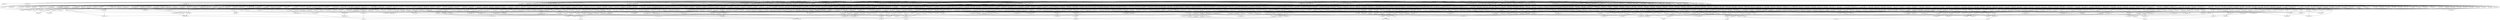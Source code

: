 digraph G {
    "new_n73_" -> "o_1_";
    "new_n103_" -> "o_1_";
    "new_n122_" -> "o_1_";
    "new_n41_" -> "new_n31_";
    "new_n57_" -> "new_n31_";
    "new_n32_" -> "new_n31_";
    "new_n39_" -> "new_n32_";
    "new_n40_" -> "new_n32_";
    "new_n33_" -> "new_n32_";
    "new_n37_" -> "new_n33_";
    "new_n36_" -> "new_n34_";
    "i_4_" -> "new_n35_";
    "i_5_" -> "new_n35_";
    "i_2_" -> "new_n36_";
    "i_0_" -> "new_n36_";
    "i_8_" -> "new_n37_";
    "i_6_" -> "new_n37_";
    "i_6_" -> "new_n38_";
    "i_1_" -> "new_n39_";
    "i_0_" -> "new_n39_";
    "i_3_" -> "new_n40_";
    "i_4_" -> "new_n40_";
    "new_n55_" -> "new_n41_";
    "new_n51_" -> "new_n41_";
    "new_n42_" -> "new_n41_";
    "new_n50_" -> "new_n42_";
    "new_n43_" -> "new_n42_";
    "new_n49_" -> "new_n42_";
    "new_n45_" -> "new_n43_";
    "i_7_" -> "new_n44_";
    "i_4_" -> "new_n45_";
    "i_5_" -> "new_n45_";
    "new_n48_" -> "new_n46_";
    "i_0_" -> "new_n47_";
    "i_1_" -> "new_n47_";
    "i_3_" -> "new_n48_";
    "i_4_" -> "new_n48_";
    "i_2_" -> "new_n49_";
    "i_0_" -> "new_n49_";
    "i_8_" -> "new_n50_";
    "i_7_" -> "new_n50_";
    "new_n53_" -> "new_n51_";
    "new_n54_" -> "new_n51_";
    "i_8_" -> "new_n52_";
    "i_6_" -> "new_n52_";
    "i_2_" -> "new_n53_";
    "i_0_" -> "new_n53_";
    "i_3_" -> "new_n54_";
    "i_5_" -> "new_n54_";
    "new_n53_" -> "new_n55_";
    "i_7_" -> "new_n56_";
    "i_6_" -> "new_n56_";
    "new_n60_" -> "new_n57_";
    "new_n62_" -> "new_n57_";
    "new_n66_" -> "new_n57_";
    "new_n59_" -> "new_n58_";
    "new_n35_" -> "new_n58_";
    "i_2_" -> "new_n59_";
    "i_1_" -> "new_n59_";
    "new_n61_" -> "new_n60_";
    "new_n52_" -> "new_n60_";
    "i_4_" -> "new_n61_";
    "i_3_" -> "new_n61_";
    "new_n64_" -> "new_n62_";
    "new_n65_" -> "new_n62_";
    "i_8_" -> "new_n63_";
    "i_6_" -> "new_n64_";
    "i_4_" -> "new_n64_";
    "i_3_" -> "new_n65_";
    "i_0_" -> "new_n65_";
    "new_n68_" -> "new_n66_";
    "new_n39_" -> "new_n66_";
    "i_6_" -> "new_n67_";
    "i_8_" -> "new_n67_";
    "i_3_" -> "new_n68_";
    "i_4_" -> "new_n68_";
    "new_n40_" -> "new_n69_";
    "new_n71_" -> "new_n69_";
    "new_n72_" -> "new_n69_";
    "new_n67_" -> "new_n70_";
    "i_8_" -> "new_n71_";
    "i_2_" -> "new_n72_";
    "new_n82_" -> "new_n73_";
    "new_n98_" -> "new_n73_";
    "new_n101_" -> "new_n73_";
    "new_n81_" -> "new_n74_";
    "new_n75_" -> "new_n74_";
    "new_n78_" -> "new_n75_";
    "new_n54_" -> "new_n76_";
    "new_n77_" -> "new_n76_";
    "i_8_" -> "new_n77_";
    "i_6_" -> "new_n77_";
    "new_n68_" -> "new_n78_";
    "new_n36_" -> "new_n78_";
    "new_n52_" -> "new_n79_";
    "new_n80_" -> "new_n79_";
    "i_3_" -> "new_n80_";
    "i_4_" -> "new_n80_";
    "new_n47_" -> "new_n81_";
    "new_n77_" -> "new_n81_";
    "new_n86_" -> "new_n82_";
    "new_n90_" -> "new_n82_";
    "new_n95_" -> "new_n82_";
    "new_n85_" -> "new_n83_";
    "new_n50_" -> "new_n84_";
    "new_n54_" -> "new_n84_";
    "new_n48_" -> "new_n85_";
    "new_n53_" -> "new_n85_";
    "new_n89_" -> "new_n86_";
    "new_n39_" -> "new_n87_";
    "new_n44_" -> "new_n87_";
    "new_n88_" -> "new_n87_";
    "i_7_" -> "new_n88_";
    "new_n37_" -> "new_n89_";
    "new_n47_" -> "new_n89_";
    "new_n94_" -> "new_n90_";
    "new_n91_" -> "new_n90_";
    "new_n56_" -> "new_n90_";
    "new_n80_" -> "new_n91_";
    "new_n93_" -> "new_n92_";
    "i_5_" -> "new_n93_";
    "i_4_" -> "new_n93_";
    "i_6_" -> "new_n94_";
    "new_n96_" -> "new_n95_";
    "new_n97_" -> "new_n95_";
    "new_n54_" -> "new_n96_";
    "new_n37_" -> "new_n97_";
    "new_n93_" -> "new_n97_";
    "new_n100_" -> "new_n98_";
    "new_n59_" -> "new_n99_";
    "new_n40_" -> "new_n99_";
    "new_n54_" -> "new_n100_";
    "new_n77_" -> "new_n100_";
    "new_n37_" -> "new_n101_";
    "new_n34_" -> "new_n101_";
    "new_n56_" -> "new_n101_";
    "new_n36_" -> "new_n102_";
    "new_n110_" -> "new_n103_";
    "new_n114_" -> "new_n103_";
    "new_n118_" -> "new_n103_";
    "new_n109_" -> "new_n104_";
    "new_n105_" -> "new_n104_";
    "new_n107_" -> "new_n105_";
    "new_n108_" -> "new_n105_";
    "i_8_" -> "new_n106_";
    "i_3_" -> "new_n107_";
    "i_0_" -> "new_n107_";
    "i_5_" -> "new_n108_";
    "i_4_" -> "new_n108_";
    "new_n80_" -> "new_n109_";
    "new_n112_" -> "new_n110_";
    "new_n113_" -> "new_n110_";
    "new_n111_" -> "new_n110_";
    "new_n68_" -> "new_n111_";
    "new_n37_" -> "new_n111_";
    "i_7_" -> "new_n112_";
    "i_4_" -> "new_n112_";
    "i_3_" -> "new_n113_";
    "new_n115_" -> "new_n114_";
    "new_n34_" -> "new_n114_";
    "new_n77_" -> "new_n114_";
    "new_n116_" -> "new_n115_";
    "i_4_" -> "new_n116_";
    "i_8_" -> "new_n116_";
    "i_5_" -> "new_n116_";
    "i_2_" -> "new_n117_";
    "i_0_" -> "new_n117_";
    "new_n120_" -> "new_n118_";
    "new_n40_" -> "new_n119_";
    "new_n53_" -> "new_n119_";
    "new_n36_" -> "new_n120_";
    "new_n121_" -> "new_n120_";
    "i_8_" -> "new_n121_";
    "i_6_" -> "new_n121_";
    "new_n126_" -> "new_n122_";
    "new_n128_" -> "new_n122_";
    "new_n130_" -> "new_n122_";
    "new_n124_" -> "new_n123_";
    "new_n125_" -> "new_n123_";
    "new_n61_" -> "new_n124_";
    "new_n36_" -> "new_n125_";
    "new_n77_" -> "new_n125_";
    "new_n70_" -> "new_n126_";
    "new_n127_" -> "new_n126_";
    "new_n80_" -> "new_n127_";
    "new_n121_" -> "new_n127_";
    "new_n109_" -> "new_n128_";
    "new_n129_" -> "new_n128_";
    "new_n35_" -> "new_n129_";
    "new_n47_" -> "new_n129_";
    "new_n40_" -> "new_n130_";
    "new_n53_" -> "new_n130_";
    "new_n131_" -> "new_n130_";
    "new_n61_" -> "new_n131_";
    "new_n121_" -> "new_n131_";
    "new_n213_" -> "o_2_";
    "new_n249_" -> "o_2_";
    "new_n295_" -> "o_2_";
    "new_n158_" -> "new_n133_";
    "new_n182_" -> "new_n133_";
    "new_n199_" -> "new_n133_";
    "new_n142_" -> "new_n134_";
    "new_n148_" -> "new_n134_";
    "new_n154_" -> "new_n134_";
    "new_n137_" -> "new_n135_";
    "new_n139_" -> "new_n135_";
    "new_n141_" -> "new_n135_";
    "new_n68_" -> "new_n136_";
    "new_n39_" -> "new_n136_";
    "new_n54_" -> "new_n137_";
    "new_n138_" -> "new_n137_";
    "i_6_" -> "new_n138_";
    "i_7_" -> "new_n138_";
    "new_n77_" -> "new_n139_";
    "new_n140_" -> "new_n139_";
    "i_0_" -> "new_n140_";
    "i_2_" -> "new_n140_";
    "new_n52_" -> "new_n141_";
    "new_n47_" -> "new_n141_";
    "new_n144_" -> "new_n142_";
    "new_n146_" -> "new_n142_";
    "new_n147_" -> "new_n142_";
    "new_n52_" -> "new_n143_";
    "new_n39_" -> "new_n143_";
    "new_n145_" -> "new_n144_";
    "i_2_" -> "new_n144_";
    "i_0_" -> "new_n144_";
    "i_6_" -> "new_n145_";
    "i_4_" -> "new_n145_";
    "new_n63_" -> "new_n146_";
    "new_n94_" -> "new_n146_";
    "i_5_" -> "new_n146_";
    "new_n77_" -> "new_n147_";
    "i_1_" -> "new_n147_";
    "new_n48_" -> "new_n147_";
    "new_n151_" -> "new_n148_";
    "new_n149_" -> "new_n148_";
    "new_n150_" -> "new_n148_";
    "new_n39_" -> "new_n149_";
    "new_n138_" -> "new_n149_";
    "new_n50_" -> "new_n150_";
    "new_n93_" -> "new_n150_";
    "new_n106_" -> "new_n151_";
    "new_n153_" -> "new_n152_";
    "i_0_" -> "new_n153_";
    "new_n156_" -> "new_n154_";
    "new_n157_" -> "new_n154_";
    "new_n53_" -> "new_n155_";
    "new_n54_" -> "new_n155_";
    "new_n48_" -> "new_n156_";
    "new_n138_" -> "new_n156_";
    "new_n61_" -> "new_n157_";
    "new_n138_" -> "new_n157_";
    "new_n165_" -> "new_n158_";
    "new_n171_" -> "new_n158_";
    "new_n176_" -> "new_n158_";
    "new_n161_" -> "new_n159_";
    "new_n162_" -> "new_n159_";
    "new_n163_" -> "new_n159_";
    "new_n113_" -> "new_n160_";
    "new_n138_" -> "new_n160_";
    "new_n47_" -> "new_n160_";
    "new_n47_" -> "new_n161_";
    "new_n54_" -> "new_n161_";
    "new_n67_" -> "new_n162_";
    "new_n48_" -> "new_n162_";
    "new_n106_" -> "new_n163_";
    "new_n164_" -> "new_n163_";
    "i_6_" -> "new_n163_";
    "i_5_" -> "new_n164_";
    "new_n167_" -> "new_n165_";
    "new_n169_" -> "new_n165_";
    "new_n170_" -> "new_n165_";
    "new_n47_" -> "new_n166_";
    "new_n80_" -> "new_n166_";
    "new_n63_" -> "new_n167_";
    "new_n117_" -> "new_n167_";
    "i_5_" -> "new_n168_";
    "new_n53_" -> "new_n169_";
    "new_n77_" -> "new_n169_";
    "new_n121_" -> "new_n170_";
    "new_n140_" -> "new_n170_";
    "new_n173_" -> "new_n171_";
    "new_n174_" -> "new_n171_";
    "new_n175_" -> "new_n171_";
    "new_n54_" -> "new_n172_";
    "new_n140_" -> "new_n172_";
    "new_n36_" -> "new_n173_";
    "new_n121_" -> "new_n173_";
    "new_n47_" -> "new_n174_";
    "new_n80_" -> "new_n174_";
    "new_n54_" -> "new_n175_";
    "new_n77_" -> "new_n175_";
    "new_n178_" -> "new_n176_";
    "new_n179_" -> "new_n176_";
    "new_n180_" -> "new_n176_";
    "new_n93_" -> "new_n177_";
    "new_n138_" -> "new_n177_";
    "new_n48_" -> "new_n178_";
    "new_n140_" -> "new_n178_";
    "new_n50_" -> "new_n179_";
    "new_n48_" -> "new_n179_";
    "new_n181_" -> "new_n180_";
    "new_n48_" -> "new_n180_";
    "i_8_" -> "new_n181_";
    "new_n186_" -> "new_n182_";
    "new_n191_" -> "new_n182_";
    "new_n195_" -> "new_n182_";
    "new_n185_" -> "new_n183_";
    "new_n37_" -> "new_n184_";
    "new_n80_" -> "new_n184_";
    "new_n39_" -> "new_n185_";
    "new_n80_" -> "new_n185_";
    "new_n189_" -> "new_n186_";
    "new_n190_" -> "new_n186_";
    "new_n187_" -> "new_n186_";
    "i_4_" -> "new_n187_";
    "new_n188_" -> "new_n187_";
    "new_n77_" -> "new_n187_";
    "i_0_" -> "new_n188_";
    "new_n53_" -> "new_n189_";
    "new_n68_" -> "new_n190_";
    "new_n53_" -> "new_n190_";
    "new_n192_" -> "new_n191_";
    "new_n53_" -> "new_n191_";
    "new_n193_" -> "new_n191_";
    "new_n88_" -> "new_n192_";
    "new_n88_" -> "new_n193_";
    "new_n48_" -> "new_n193_";
    "new_n71_" -> "new_n194_";
    "new_n96_" -> "new_n195_";
    "new_n37_" -> "new_n195_";
    "new_n196_" -> "new_n195_";
    "new_n71_" -> "new_n196_";
    "new_n197_" -> "new_n196_";
    "i_5_" -> "new_n197_";
    "i_3_" -> "new_n197_";
    "new_n36_" -> "new_n198_";
    "new_n205_" -> "new_n199_";
    "new_n209_" -> "new_n199_";
    "new_n202_" -> "new_n200_";
    "new_n203_" -> "new_n200_";
    "new_n204_" -> "new_n200_";
    "new_n52_" -> "new_n201_";
    "new_n48_" -> "new_n201_";
    "new_n54_" -> "new_n202_";
    "new_n138_" -> "new_n202_";
    "new_n68_" -> "new_n203_";
    "new_n77_" -> "new_n203_";
    "new_n80_" -> "new_n204_";
    "new_n138_" -> "new_n204_";
    "new_n207_" -> "new_n205_";
    "new_n208_" -> "new_n205_";
    "new_n68_" -> "new_n206_";
    "new_n36_" -> "new_n206_";
    "new_n40_" -> "new_n207_";
    "new_n50_" -> "new_n207_";
    "new_n49_" -> "new_n208_";
    "new_n93_" -> "new_n208_";
    "new_n210_" -> "new_n209_";
    "new_n212_" -> "new_n209_";
    "new_n211_" -> "new_n209_";
    "new_n47_" -> "new_n210_";
    "new_n49_" -> "new_n211_";
    "new_n52_" -> "new_n211_";
    "new_n47_" -> "new_n212_";
    "new_n48_" -> "new_n212_";
    "new_n224_" -> "new_n213_";
    "new_n218_" -> "new_n214_";
    "new_n215_" -> "new_n214_";
    "new_n216_" -> "new_n215_";
    "new_n217_" -> "new_n215_";
    "new_n140_" -> "new_n216_";
    "new_n48_" -> "new_n217_";
    "new_n121_" -> "new_n217_";
    "new_n221_" -> "new_n218_";
    "new_n222_" -> "new_n218_";
    "new_n117_" -> "new_n219_";
    "new_n220_" -> "new_n219_";
    "i_4_" -> "new_n220_";
    "i_6_" -> "new_n220_";
    "new_n80_" -> "new_n221_";
    "new_n138_" -> "new_n221_";
    "new_n61_" -> "new_n222_";
    "new_n53_" -> "new_n222_";
    "new_n52_" -> "new_n223_";
    "new_n80_" -> "new_n223_";
    "new_n229_" -> "new_n224_";
    "new_n234_" -> "new_n224_";
    "new_n241_" -> "new_n224_";
    "new_n228_" -> "new_n225_";
    "new_n226_" -> "new_n225_";
    "new_n227_" -> "new_n225_";
    "new_n88_" -> "new_n226_";
    "new_n140_" -> "new_n226_";
    "new_n71_" -> "new_n227_";
    "new_n108_" -> "new_n227_";
    "new_n39_" -> "new_n228_";
    "new_n231_" -> "new_n229_";
    "new_n232_" -> "new_n229_";
    "new_n233_" -> "new_n229_";
    "new_n36_" -> "new_n230_";
    "new_n80_" -> "new_n230_";
    "new_n68_" -> "new_n231_";
    "new_n53_" -> "new_n231_";
    "new_n71_" -> "new_n232_";
    "new_n47_" -> "new_n232_";
    "new_n44_" -> "new_n233_";
    "new_n54_" -> "new_n233_";
    "new_n237_" -> "new_n234_";
    "new_n238_" -> "new_n234_";
    "new_n239_" -> "new_n234_";
    "new_n220_" -> "new_n235_";
    "new_n236_" -> "new_n235_";
    "i_1_" -> "new_n235_";
    "i_0_" -> "new_n236_";
    "new_n48_" -> "new_n237_";
    "new_n121_" -> "new_n237_";
    "new_n36_" -> "new_n238_";
    "new_n80_" -> "new_n238_";
    "new_n145_" -> "new_n239_";
    "new_n240_" -> "new_n239_";
    "i_1_" -> "new_n239_";
    "i_2_" -> "new_n240_";
    "new_n243_" -> "new_n241_";
    "new_n244_" -> "new_n241_";
    "new_n245_" -> "new_n241_";
    "new_n36_" -> "new_n242_";
    "new_n48_" -> "new_n242_";
    "new_n37_" -> "new_n243_";
    "new_n36_" -> "new_n243_";
    "new_n153_" -> "new_n244_";
    "new_n240_" -> "new_n244_";
    "i_5_" -> "new_n244_";
    "new_n248_" -> "new_n245_";
    "new_n39_" -> "new_n245_";
    "new_n246_" -> "new_n245_";
    "i_3_" -> "new_n246_";
    "i_7_" -> "new_n246_";
    "i_4_" -> "new_n246_";
    "i_1_" -> "new_n247_";
    "i_0_" -> "new_n247_";
    "i_6_" -> "new_n248_";
    "i_4_" -> "new_n248_";
    "i_7_" -> "new_n248_";
    "new_n261_" -> "new_n249_";
    "new_n274_" -> "new_n249_";
    "new_n282_" -> "new_n249_";
    "new_n254_" -> "new_n250_";
    "new_n256_" -> "new_n250_";
    "new_n258_" -> "new_n250_";
    "new_n252_" -> "new_n251_";
    "new_n253_" -> "new_n251_";
    "new_n140_" -> "new_n252_";
    "new_n54_" -> "new_n253_";
    "new_n138_" -> "new_n253_";
    "new_n40_" -> "new_n254_";
    "new_n71_" -> "new_n254_";
    "new_n255_" -> "new_n254_";
    "new_n61_" -> "new_n255_";
    "new_n121_" -> "new_n255_";
    "new_n252_" -> "new_n256_";
    "new_n257_" -> "new_n256_";
    "new_n61_" -> "new_n257_";
    "new_n37_" -> "new_n257_";
    "new_n106_" -> "new_n258_";
    "new_n260_" -> "new_n258_";
    "new_n259_" -> "new_n258_";
    "new_n93_" -> "new_n259_";
    "new_n140_" -> "new_n259_";
    "i_6_" -> "new_n260_";
    "i_4_" -> "new_n260_";
    "new_n266_" -> "new_n261_";
    "new_n268_" -> "new_n261_";
    "new_n271_" -> "new_n261_";
    "new_n264_" -> "new_n262_";
    "new_n37_" -> "new_n263_";
    "new_n80_" -> "new_n263_";
    "new_n106_" -> "new_n264_";
    "new_n265_" -> "new_n264_";
    "i_2_" -> "new_n265_";
    "i_0_" -> "new_n265_";
    "new_n106_" -> "new_n266_";
    "new_n53_" -> "new_n266_";
    "new_n267_" -> "new_n266_";
    "new_n93_" -> "new_n267_";
    "new_n138_" -> "new_n267_";
    "new_n270_" -> "new_n268_";
    "new_n37_" -> "new_n269_";
    "new_n47_" -> "new_n269_";
    "new_n40_" -> "new_n270_";
    "new_n138_" -> "new_n270_";
    "new_n273_" -> "new_n271_";
    "new_n35_" -> "new_n272_";
    "new_n71_" -> "new_n272_";
    "new_n44_" -> "new_n273_";
    "new_n48_" -> "new_n273_";
    "new_n281_" -> "new_n274_";
    "new_n275_" -> "new_n274_";
    "new_n278_" -> "new_n274_";
    "new_n164_" -> "new_n275_";
    "new_n276_" -> "new_n275_";
    "new_n168_" -> "new_n275_";
    "new_n53_" -> "new_n276_";
    "new_n77_" -> "new_n277_";
    "new_n77_" -> "new_n278_";
    "new_n53_" -> "new_n278_";
    "new_n279_" -> "new_n278_";
    "new_n48_" -> "new_n279_";
    "new_n140_" -> "new_n279_";
    "new_n37_" -> "new_n280_";
    "new_n48_" -> "new_n280_";
    "i_4_" -> "new_n281_";
    "new_n77_" -> "new_n281_";
    "new_n265_" -> "new_n281_";
    "new_n285_" -> "new_n282_";
    "new_n288_" -> "new_n282_";
    "new_n283_" -> "new_n282_";
    "new_n228_" -> "new_n283_";
    "new_n284_" -> "new_n283_";
    "new_n77_" -> "new_n284_";
    "new_n93_" -> "new_n284_";
    "new_n287_" -> "new_n285_";
    "new_n50_" -> "new_n286_";
    "new_n47_" -> "new_n286_";
    "new_n77_" -> "new_n287_";
    "new_n140_" -> "new_n287_";
    "new_n289_" -> "new_n288_";
    "new_n77_" -> "new_n288_";
    "new_n47_" -> "new_n289_";
    "new_n40_" -> "new_n290_";
    "new_n117_" -> "new_n291_";
    "new_n292_" -> "new_n291_";
    "i_8_" -> "new_n291_";
    "new_n294_" -> "new_n292_";
    "new_n293_" -> "new_n292_";
    "i_6_" -> "new_n293_";
    "i_3_" -> "new_n293_";
    "i_1_" -> "new_n294_";
    "new_n306_" -> "new_n295_";
    "new_n317_" -> "new_n295_";
    "new_n327_" -> "new_n295_";
    "new_n300_" -> "new_n296_";
    "new_n301_" -> "new_n296_";
    "new_n298_" -> "new_n297_";
    "new_n299_" -> "new_n297_";
    "new_n93_" -> "new_n298_";
    "new_n48_" -> "new_n299_";
    "new_n53_" -> "new_n299_";
    "new_n67_" -> "new_n300_";
    "new_n216_" -> "new_n300_";
    "new_n52_" -> "new_n300_";
    "new_n303_" -> "new_n301_";
    "new_n304_" -> "new_n301_";
    "new_n305_" -> "new_n301_";
    "new_n61_" -> "new_n302_";
    "new_n88_" -> "new_n302_";
    "new_n53_" -> "new_n303_";
    "new_n113_" -> "new_n303_";
    "new_n63_" -> "new_n303_";
    "new_n94_" -> "new_n304_";
    "new_n54_" -> "new_n304_";
    "new_n52_" -> "new_n305_";
    "new_n48_" -> "new_n305_";
    "new_n316_" -> "new_n306_";
    "new_n307_" -> "new_n306_";
    "new_n309_" -> "new_n306_";
    "new_n124_" -> "new_n307_";
    "new_n308_" -> "new_n307_";
    "new_n40_" -> "new_n308_";
    "new_n138_" -> "new_n308_";
    "new_n311_" -> "new_n309_";
    "new_n313_" -> "new_n309_";
    "new_n314_" -> "new_n309_";
    "new_n49_" -> "new_n310_";
    "new_n106_" -> "new_n310_";
    "new_n88_" -> "new_n310_";
    "new_n312_" -> "new_n311_";
    "new_n80_" -> "new_n311_";
    "i_6_" -> "new_n312_";
    "new_n71_" -> "new_n313_";
    "new_n113_" -> "new_n313_";
    "i_4_" -> "new_n313_";
    "new_n52_" -> "new_n314_";
    "new_n36_" -> "new_n314_";
    "new_n47_" -> "new_n315_";
    "new_n121_" -> "new_n315_";
    "new_n40_" -> "new_n316_";
    "new_n36_" -> "new_n316_";
    "new_n321_" -> "new_n317_";
    "new_n324_" -> "new_n317_";
    "new_n320_" -> "new_n318_";
    "new_n319_" -> "new_n318_";
    "i_7_" -> "new_n318_";
    "new_n140_" -> "new_n319_";
    "i_8_" -> "new_n319_";
    "i_6_" -> "new_n319_";
    "new_n63_" -> "new_n320_";
    "new_n40_" -> "new_n320_";
    "new_n322_" -> "new_n321_";
    "new_n323_" -> "new_n321_";
    "new_n80_" -> "new_n322_";
    "new_n67_" -> "new_n323_";
    "new_n93_" -> "new_n323_";
    "new_n326_" -> "new_n324_";
    "new_n40_" -> "new_n325_";
    "new_n37_" -> "new_n325_";
    "new_n53_" -> "new_n326_";
    "new_n80_" -> "new_n326_";
    "new_n340_" -> "new_n327_";
    "new_n328_" -> "new_n327_";
    "new_n334_" -> "new_n327_";
    "new_n330_" -> "new_n328_";
    "new_n331_" -> "new_n328_";
    "new_n332_" -> "new_n328_";
    "new_n52_" -> "new_n329_";
    "new_n40_" -> "new_n329_";
    "new_n68_" -> "new_n330_";
    "new_n53_" -> "new_n330_";
    "new_n37_" -> "new_n331_";
    "new_n54_" -> "new_n331_";
    "new_n220_" -> "new_n332_";
    "new_n333_" -> "new_n332_";
    "i_1_" -> "new_n333_";
    "i_0_" -> "new_n333_";
    "new_n93_" -> "new_n334_";
    "new_n335_" -> "new_n334_";
    "new_n336_" -> "new_n334_";
    "new_n153_" -> "new_n335_";
    "new_n40_" -> "new_n335_";
    "new_n247_" -> "new_n336_";
    "i_8_" -> "new_n336_";
    "i_5_" -> "new_n336_";
    "i_3_" -> "new_n337_";
    "i_7_" -> "new_n337_";
    "i_0_" -> "new_n337_";
    "new_n80_" -> "new_n338_";
    "new_n138_" -> "new_n339_";
    "new_n106_" -> "new_n340_";
    "new_n240_" -> "new_n340_";
    "i_1_" -> "new_n340_";
    "new_n368_" -> "o_12_";
    "new_n397_" -> "o_12_";
    "new_n353_" -> "new_n342_";
    "new_n363_" -> "new_n342_";
    "new_n365_" -> "new_n342_";
    "new_n347_" -> "new_n343_";
    "new_n350_" -> "new_n343_";
    "new_n175_" -> "new_n344_";
    "new_n345_" -> "new_n344_";
    "new_n346_" -> "new_n344_";
    "new_n77_" -> "new_n345_";
    "new_n140_" -> "new_n345_";
    "new_n48_" -> "new_n346_";
    "new_n121_" -> "new_n346_";
    "new_n348_" -> "new_n347_";
    "new_n349_" -> "new_n347_";
    "new_n39_" -> "new_n348_";
    "new_n35_" -> "new_n349_";
    "new_n121_" -> "new_n349_";
    "new_n352_" -> "new_n350_";
    "new_n40_" -> "new_n351_";
    "new_n53_" -> "new_n351_";
    "new_n37_" -> "new_n352_";
    "new_n53_" -> "new_n352_";
    "new_n357_" -> "new_n353_";
    "new_n359_" -> "new_n353_";
    "new_n362_" -> "new_n353_";
    "new_n109_" -> "new_n354_";
    "new_n355_" -> "new_n354_";
    "new_n140_" -> "new_n355_";
    "new_n356_" -> "new_n355_";
    "new_n63_" -> "new_n355_";
    "i_6_" -> "new_n356_";
    "i_5_" -> "new_n356_";
    "new_n276_" -> "new_n357_";
    "new_n358_" -> "new_n357_";
    "new_n80_" -> "new_n358_";
    "new_n138_" -> "new_n358_";
    "new_n361_" -> "new_n359_";
    "new_n47_" -> "new_n360_";
    "new_n54_" -> "new_n360_";
    "new_n59_" -> "new_n361_";
    "new_n48_" -> "new_n361_";
    "new_n40_" -> "new_n362_";
    "new_n36_" -> "new_n362_";
    "new_n137_" -> "new_n362_";
    "new_n289_" -> "new_n363_";
    "new_n364_" -> "new_n363_";
    "new_n47_" -> "new_n364_";
    "new_n121_" -> "new_n364_";
    "new_n315_" -> "new_n365_";
    "new_n366_" -> "new_n365_";
    "new_n367_" -> "new_n365_";
    "new_n36_" -> "new_n366_";
    "new_n138_" -> "new_n366_";
    "new_n47_" -> "new_n367_";
    "new_n77_" -> "new_n367_";
    "new_n372_" -> "new_n368_";
    "new_n383_" -> "new_n368_";
    "new_n392_" -> "new_n368_";
    "new_n270_" -> "new_n369_";
    "new_n370_" -> "new_n369_";
    "new_n371_" -> "new_n369_";
    "new_n231_" -> "new_n370_";
    "new_n87_" -> "new_n371_";
    "new_n305_" -> "new_n371_";
    "new_n316_" -> "new_n371_";
    "new_n382_" -> "new_n372_";
    "new_n373_" -> "new_n372_";
    "new_n380_" -> "new_n372_";
    "new_n376_" -> "new_n373_";
    "new_n378_" -> "new_n373_";
    "new_n379_" -> "new_n373_";
    "new_n375_" -> "new_n374_";
    "i_1_" -> "new_n374_";
    "i_0_" -> "new_n374_";
    "i_3_" -> "new_n375_";
    "i_4_" -> "new_n375_";
    "new_n377_" -> "new_n376_";
    "new_n116_" -> "new_n376_";
    "i_0_" -> "new_n377_";
    "i_2_" -> "new_n377_";
    "new_n121_" -> "new_n378_";
    "new_n140_" -> "new_n378_";
    "new_n52_" -> "new_n379_";
    "new_n39_" -> "new_n379_";
    "new_n77_" -> "new_n380_";
    "new_n39_" -> "new_n380_";
    "new_n48_" -> "new_n380_";
    "new_n37_" -> "new_n381_";
    "new_n54_" -> "new_n381_";
    "new_n68_" -> "new_n382_";
    "new_n53_" -> "new_n382_";
    "new_n385_" -> "new_n383_";
    "new_n388_" -> "new_n383_";
    "new_n389_" -> "new_n383_";
    "new_n222_" -> "new_n384_";
    "new_n387_" -> "new_n385_";
    "new_n77_" -> "new_n386_";
    "new_n93_" -> "new_n386_";
    "new_n54_" -> "new_n387_";
    "new_n140_" -> "new_n387_";
    "new_n179_" -> "new_n388_";
    "new_n93_" -> "new_n389_";
    "new_n390_" -> "new_n389_";
    "new_n56_" -> "new_n389_";
    "new_n54_" -> "new_n390_";
    "new_n53_" -> "new_n391_";
    "new_n215_" -> "new_n392_";
    "new_n283_" -> "new_n392_";
    "new_n394_" -> "new_n392_";
    "new_n202_" -> "new_n393_";
    "new_n34_" -> "new_n394_";
    "new_n395_" -> "new_n394_";
    "new_n396_" -> "new_n395_";
    "new_n94_" -> "new_n395_";
    "i_3_" -> "new_n396_";
    "i_0_" -> "new_n396_";
    "i_8_" -> "new_n396_";
    "new_n414_" -> "new_n397_";
    "new_n418_" -> "new_n397_";
    "new_n148_" -> "new_n397_";
    "new_n403_" -> "new_n398_";
    "new_n407_" -> "new_n398_";
    "new_n409_" -> "new_n398_";
    "new_n400_" -> "new_n399_";
    "new_n402_" -> "new_n399_";
    "new_n401_" -> "new_n399_";
    "new_n48_" -> "new_n400_";
    "new_n37_" -> "new_n401_";
    "new_n53_" -> "new_n401_";
    "new_n39_" -> "new_n402_";
    "new_n54_" -> "new_n402_";
    "new_n404_" -> "new_n403_";
    "new_n405_" -> "new_n403_";
    "new_n406_" -> "new_n403_";
    "new_n47_" -> "new_n404_";
    "new_n48_" -> "new_n404_";
    "new_n106_" -> "new_n405_";
    "new_n88_" -> "new_n405_";
    "new_n47_" -> "new_n405_";
    "new_n50_" -> "new_n406_";
    "new_n47_" -> "new_n406_";
    "new_n120_" -> "new_n407_";
    "new_n170_" -> "new_n407_";
    "new_n408_" -> "new_n407_";
    "new_n220_" -> "new_n408_";
    "new_n140_" -> "new_n408_";
    "new_n411_" -> "new_n409_";
    "new_n412_" -> "new_n409_";
    "new_n413_" -> "new_n409_";
    "new_n50_" -> "new_n410_";
    "new_n140_" -> "new_n410_";
    "new_n80_" -> "new_n411_";
    "new_n77_" -> "new_n411_";
    "new_n36_" -> "new_n412_";
    "new_n54_" -> "new_n412_";
    "new_n67_" -> "new_n413_";
    "new_n80_" -> "new_n413_";
    "new_n216_" -> "new_n414_";
    "new_n207_" -> "new_n414_";
    "new_n415_" -> "new_n414_";
    "new_n417_" -> "new_n415_";
    "new_n40_" -> "new_n416_";
    "new_n121_" -> "new_n416_";
    "new_n52_" -> "new_n417_";
    "new_n93_" -> "new_n417_";
    "new_n419_" -> "new_n418_";
    "new_n420_" -> "new_n418_";
    "new_n243_" -> "new_n419_";
    "new_n421_" -> "new_n420_";
    "new_n422_" -> "new_n420_";
    "new_n47_" -> "new_n421_";
    "new_n77_" -> "new_n421_";
    "new_n61_" -> "new_n422_";
    "new_n39_" -> "new_n422_";
    "new_n458_" -> "o_11_";
    "new_n475_" -> "o_11_";
    "new_n486_" -> "o_11_";
    "new_n435_" -> "new_n424_";
    "new_n444_" -> "new_n424_";
    "new_n449_" -> "new_n424_";
    "new_n428_" -> "new_n425_";
    "new_n430_" -> "new_n425_";
    "new_n432_" -> "new_n425_";
    "new_n427_" -> "new_n426_";
    "new_n47_" -> "new_n427_";
    "new_n138_" -> "new_n427_";
    "new_n429_" -> "new_n428_";
    "new_n47_" -> "new_n429_";
    "new_n80_" -> "new_n429_";
    "new_n276_" -> "new_n430_";
    "new_n431_" -> "new_n430_";
    "new_n39_" -> "new_n431_";
    "new_n37_" -> "new_n431_";
    "new_n434_" -> "new_n432_";
    "new_n68_" -> "new_n433_";
    "new_n36_" -> "new_n433_";
    "new_n36_" -> "new_n434_";
    "new_n121_" -> "new_n434_";
    "new_n437_" -> "new_n435_";
    "new_n439_" -> "new_n435_";
    "new_n441_" -> "new_n435_";
    "new_n390_" -> "new_n436_";
    "new_n379_" -> "new_n436_";
    "new_n109_" -> "new_n437_";
    "new_n438_" -> "new_n437_";
    "new_n52_" -> "new_n438_";
    "new_n47_" -> "new_n438_";
    "new_n440_" -> "new_n439_";
    "new_n63_" -> "new_n440_";
    "new_n375_" -> "new_n440_";
    "new_n443_" -> "new_n441_";
    "new_n442_" -> "new_n441_";
    "new_n37_" -> "new_n441_";
    "new_n140_" -> "new_n442_";
    "new_n68_" -> "new_n443_";
    "new_n445_" -> "new_n444_";
    "new_n446_" -> "new_n444_";
    "new_n183_" -> "new_n444_";
    "new_n96_" -> "new_n445_";
    "new_n37_" -> "new_n445_";
    "new_n447_" -> "new_n446_";
    "new_n48_" -> "new_n447_";
    "new_n77_" -> "new_n447_";
    "new_n39_" -> "new_n448_";
    "new_n40_" -> "new_n448_";
    "new_n454_" -> "new_n449_";
    "new_n456_" -> "new_n449_";
    "new_n451_" -> "new_n450_";
    "new_n452_" -> "new_n450_";
    "new_n453_" -> "new_n450_";
    "new_n80_" -> "new_n451_";
    "new_n140_" -> "new_n451_";
    "new_n94_" -> "new_n452_";
    "new_n68_" -> "new_n452_";
    "new_n36_" -> "new_n453_";
    "new_n93_" -> "new_n453_";
    "new_n455_" -> "new_n454_";
    "new_n112_" -> "new_n455_";
    "i_6_" -> "new_n455_";
    "i_3_" -> "new_n455_";
    "new_n198_" -> "new_n456_";
    "new_n457_" -> "new_n456_";
    "new_n39_" -> "new_n456_";
    "new_n108_" -> "new_n457_";
    "new_n462_" -> "new_n458_";
    "new_n465_" -> "new_n458_";
    "new_n471_" -> "new_n458_";
    "new_n104_" -> "new_n459_";
    "new_n256_" -> "new_n459_";
    "new_n461_" -> "new_n459_";
    "new_n192_" -> "new_n460_";
    "new_n53_" -> "new_n460_";
    "new_n34_" -> "new_n461_";
    "new_n131_" -> "new_n461_";
    "new_n376_" -> "new_n462_";
    "new_n463_" -> "new_n462_";
    "new_n464_" -> "new_n462_";
    "new_n178_" -> "new_n463_";
    "new_n303_" -> "new_n464_";
    "new_n316_" -> "new_n464_";
    "new_n314_" -> "new_n464_";
    "new_n470_" -> "new_n465_";
    "new_n466_" -> "new_n465_";
    "new_n469_" -> "new_n465_";
    "new_n174_" -> "new_n466_";
    "new_n467_" -> "new_n466_";
    "new_n468_" -> "new_n466_";
    "new_n47_" -> "new_n467_";
    "new_n93_" -> "new_n467_";
    "new_n49_" -> "new_n468_";
    "new_n61_" -> "new_n468_";
    "new_n408_" -> "new_n469_";
    "new_n140_" -> "new_n470_";
    "new_n93_" -> "new_n470_";
    "new_n388_" -> "new_n471_";
    "new_n473_" -> "new_n471_";
    "new_n474_" -> "new_n471_";
    "new_n345_" -> "new_n472_";
    "new_n405_" -> "new_n473_";
    "new_n421_" -> "new_n474_";
    "new_n480_" -> "new_n475_";
    "new_n482_" -> "new_n475_";
    "new_n484_" -> "new_n475_";
    "new_n479_" -> "new_n476_";
    "new_n477_" -> "new_n476_";
    "new_n80_" -> "new_n477_";
    "new_n55_" -> "new_n477_";
    "new_n56_" -> "new_n477_";
    "new_n77_" -> "new_n478_";
    "new_n93_" -> "new_n478_";
    "new_n72_" -> "new_n479_";
    "new_n356_" -> "new_n479_";
    "new_n63_" -> "new_n479_";
    "new_n308_" -> "new_n480_";
    "new_n481_" -> "new_n480_";
    "new_n47_" -> "new_n481_";
    "new_n121_" -> "new_n481_";
    "new_n269_" -> "new_n482_";
    "new_n270_" -> "new_n482_";
    "new_n483_" -> "new_n482_";
    "new_n48_" -> "new_n483_";
    "new_n77_" -> "new_n483_";
    "new_n485_" -> "new_n484_";
    "new_n470_" -> "new_n484_";
    "new_n50_" -> "new_n484_";
    "new_n93_" -> "new_n485_";
    "i_8_" -> "new_n485_";
    "i_6_" -> "new_n485_";
    "new_n487_" -> "new_n486_";
    "new_n488_" -> "new_n486_";
    "new_n493_" -> "new_n486_";
    "new_n419_" -> "new_n487_";
    "new_n46_" -> "new_n488_";
    "new_n492_" -> "new_n488_";
    "new_n489_" -> "new_n488_";
    "new_n37_" -> "new_n489_";
    "new_n490_" -> "new_n489_";
    "new_n491_" -> "new_n489_";
    "new_n140_" -> "new_n490_";
    "new_n312_" -> "new_n491_";
    "new_n53_" -> "new_n491_";
    "new_n54_" -> "new_n492_";
    "new_n138_" -> "new_n492_";
    "new_n497_" -> "new_n493_";
    "new_n494_" -> "new_n493_";
    "new_n348_" -> "new_n494_";
    "new_n495_" -> "new_n494_";
    "i_6_" -> "new_n495_";
    "new_n49_" -> "new_n495_";
    "new_n68_" -> "new_n495_";
    "new_n35_" -> "new_n496_";
    "new_n77_" -> "new_n496_";
    "new_n54_" -> "new_n497_";
    "new_n77_" -> "new_n497_";
    "new_n511_" -> "o_14_";
    "new_n524_" -> "o_14_";
    "new_n540_" -> "o_14_";
    "new_n500_" -> "new_n499_";
    "new_n484_" -> "new_n499_";
    "new_n510_" -> "new_n499_";
    "new_n191_" -> "new_n500_";
    "new_n501_" -> "new_n500_";
    "new_n506_" -> "new_n500_";
    "new_n502_" -> "new_n501_";
    "new_n504_" -> "new_n501_";
    "new_n503_" -> "new_n501_";
    "new_n140_" -> "new_n502_";
    "new_n93_" -> "new_n503_";
    "new_n140_" -> "new_n503_";
    "i_1_" -> "new_n504_";
    "new_n63_" -> "new_n504_";
    "new_n236_" -> "new_n504_";
    "i_5_" -> "new_n505_";
    "i_4_" -> "new_n505_";
    "new_n507_" -> "new_n506_";
    "new_n508_" -> "new_n506_";
    "new_n509_" -> "new_n506_";
    "new_n53_" -> "new_n507_";
    "new_n138_" -> "new_n507_";
    "new_n36_" -> "new_n508_";
    "new_n48_" -> "new_n508_";
    "new_n197_" -> "new_n509_";
    "i_7_" -> "new_n509_";
    "i_8_" -> "new_n509_";
    "new_n311_" -> "new_n510_";
    "new_n440_" -> "new_n510_";
    "new_n481_" -> "new_n510_";
    "new_n512_" -> "new_n511_";
    "new_n521_" -> "new_n511_";
    "new_n517_" -> "new_n512_";
    "new_n518_" -> "new_n512_";
    "new_n520_" -> "new_n512_";
    "new_n298_" -> "new_n513_";
    "new_n514_" -> "new_n513_";
    "new_n516_" -> "new_n514_";
    "i_2_" -> "new_n514_";
    "i_0_" -> "new_n514_";
    "i_3_" -> "new_n515_";
    "i_8_" -> "new_n516_";
    "i_5_" -> "new_n516_";
    "i_7_" -> "new_n516_";
    "new_n422_" -> "new_n517_";
    "new_n519_" -> "new_n518_";
    "new_n36_" -> "new_n519_";
    "new_n48_" -> "new_n519_";
    "new_n381_" -> "new_n520_";
    "new_n522_" -> "new_n521_";
    "new_n215_" -> "new_n521_";
    "new_n443_" -> "new_n522_";
    "new_n523_" -> "new_n522_";
    "new_n161_" -> "new_n522_";
    "new_n53_" -> "new_n523_";
    "new_n138_" -> "new_n523_";
    "new_n526_" -> "new_n524_";
    "new_n529_" -> "new_n524_";
    "new_n535_" -> "new_n524_";
    "new_n385_" -> "new_n525_";
    "new_n466_" -> "new_n525_";
    "new_n305_" -> "new_n526_";
    "new_n324_" -> "new_n526_";
    "new_n527_" -> "new_n526_";
    "new_n528_" -> "new_n527_";
    "new_n349_" -> "new_n527_";
    "new_n358_" -> "new_n527_";
    "new_n40_" -> "new_n528_";
    "new_n77_" -> "new_n528_";
    "new_n531_" -> "new_n529_";
    "new_n533_" -> "new_n529_";
    "new_n534_" -> "new_n529_";
    "new_n77_" -> "new_n530_";
    "new_n46_" -> "new_n530_";
    "new_n38_" -> "new_n530_";
    "new_n532_" -> "new_n531_";
    "new_n35_" -> "new_n532_";
    "new_n37_" -> "new_n532_";
    "new_n61_" -> "new_n533_";
    "new_n490_" -> "new_n533_";
    "new_n56_" -> "new_n533_";
    "new_n269_" -> "new_n534_";
    "new_n432_" -> "new_n535_";
    "new_n536_" -> "new_n535_";
    "new_n537_" -> "new_n535_";
    "new_n252_" -> "new_n536_";
    "new_n395_" -> "new_n536_";
    "new_n539_" -> "new_n537_";
    "new_n59_" -> "new_n538_";
    "new_n61_" -> "new_n538_";
    "new_n54_" -> "new_n539_";
    "new_n77_" -> "new_n539_";
    "new_n543_" -> "new_n540_";
    "new_n546_" -> "new_n540_";
    "new_n551_" -> "new_n540_";
    "new_n77_" -> "new_n541_";
    "new_n140_" -> "new_n541_";
    "new_n542_" -> "new_n541_";
    "new_n39_" -> "new_n542_";
    "new_n93_" -> "new_n542_";
    "new_n544_" -> "new_n543_";
    "new_n310_" -> "new_n543_";
    "new_n545_" -> "new_n543_";
    "new_n140_" -> "new_n544_";
    "new_n67_" -> "new_n545_";
    "new_n68_" -> "new_n545_";
    "new_n548_" -> "new_n546_";
    "new_n549_" -> "new_n546_";
    "new_n550_" -> "new_n546_";
    "new_n36_" -> "new_n547_";
    "new_n54_" -> "new_n547_";
    "new_n121_" -> "new_n548_";
    "new_n93_" -> "new_n548_";
    "new_n50_" -> "new_n549_";
    "new_n47_" -> "new_n549_";
    "new_n68_" -> "new_n550_";
    "new_n39_" -> "new_n550_";
    "new_n127_" -> "new_n551_";
    "new_n552_" -> "new_n551_";
    "new_n553_" -> "new_n551_";
    "new_n54_" -> "new_n552_";
    "new_n121_" -> "new_n552_";
    "new_n77_" -> "new_n553_";
    "new_n93_" -> "new_n553_";
    "new_n567_" -> "o_13_";
    "new_n579_" -> "o_13_";
    "new_n562_" -> "new_n555_";
    "new_n565_" -> "new_n555_";
    "new_n558_" -> "new_n556_";
    "new_n559_" -> "new_n556_";
    "new_n560_" -> "new_n556_";
    "new_n507_" -> "new_n557_";
    "new_n442_" -> "new_n558_";
    "new_n378_" -> "new_n558_";
    "new_n228_" -> "new_n559_";
    "new_n315_" -> "new_n559_";
    "new_n544_" -> "new_n560_";
    "new_n561_" -> "new_n560_";
    "new_n64_" -> "new_n561_";
    "new_n107_" -> "new_n561_";
    "new_n537_" -> "new_n562_";
    "new_n563_" -> "new_n562_";
    "new_n564_" -> "new_n562_";
    "new_n457_" -> "new_n563_";
    "new_n523_" -> "new_n563_";
    "new_n508_" -> "new_n564_";
    "new_n363_" -> "new_n565_";
    "new_n362_" -> "new_n565_";
    "new_n566_" -> "new_n565_";
    "new_n483_" -> "new_n566_";
    "new_n571_" -> "new_n567_";
    "new_n574_" -> "new_n567_";
    "new_n576_" -> "new_n567_";
    "new_n355_" -> "new_n568_";
    "new_n569_" -> "new_n568_";
    "new_n570_" -> "new_n568_";
    "new_n492_" -> "new_n569_";
    "new_n496_" -> "new_n569_";
    "new_n532_" -> "new_n569_";
    "new_n252_" -> "new_n570_";
    "new_n193_" -> "new_n570_";
    "new_n572_" -> "new_n571_";
    "new_n407_" -> "new_n571_";
    "new_n151_" -> "new_n572_";
    "new_n519_" -> "new_n572_";
    "new_n61_" -> "new_n573_";
    "new_n53_" -> "new_n573_";
    "new_n67_" -> "new_n573_";
    "new_n288_" -> "new_n574_";
    "new_n324_" -> "new_n574_";
    "new_n575_" -> "new_n574_";
    "new_n400_" -> "new_n575_";
    "new_n402_" -> "new_n575_";
    "new_n161_" -> "new_n576_";
    "new_n577_" -> "new_n576_";
    "new_n578_" -> "new_n576_";
    "new_n231_" -> "new_n577_";
    "new_n175_" -> "new_n578_";
    "new_n201_" -> "new_n578_";
    "new_n211_" -> "new_n578_";
    "new_n409_" -> "new_n579_";
    "new_n580_" -> "new_n579_";
    "new_n581_" -> "new_n579_";
    "new_n360_" -> "new_n580_";
    "new_n361_" -> "new_n580_";
    "new_n238_" -> "new_n581_";
    "new_n431_" -> "new_n581_";
    "new_n582_" -> "new_n581_";
    "new_n53_" -> "new_n582_";
    "new_n145_" -> "new_n582_";
    "new_n588_" -> "o_16_";
    "new_n591_" -> "o_16_";
    "new_n595_" -> "o_16_";
    "new_n170_" -> "new_n584_";
    "new_n558_" -> "new_n584_";
    "new_n585_" -> "new_n584_";
    "new_n586_" -> "new_n585_";
    "new_n587_" -> "new_n585_";
    "new_n35_" -> "new_n586_";
    "new_n140_" -> "new_n586_";
    "new_n47_" -> "new_n587_";
    "new_n93_" -> "new_n587_";
    "new_n395_" -> "new_n588_";
    "new_n589_" -> "new_n588_";
    "new_n442_" -> "new_n589_";
    "new_n590_" -> "new_n589_";
    "new_n47_" -> "new_n590_";
    "new_n80_" -> "new_n590_";
    "new_n592_" -> "new_n591_";
    "new_n594_" -> "new_n592_";
    "new_n121_" -> "new_n593_";
    "new_n140_" -> "new_n593_";
    "new_n47_" -> "new_n594_";
    "new_n80_" -> "new_n594_";
    "new_n355_" -> "new_n595_";
    "new_n451_" -> "new_n595_";
    "new_n596_" -> "new_n595_";
    "new_n93_" -> "new_n596_";
    "new_n140_" -> "new_n596_";
    "new_n608_" -> "o_15_";
    "new_n610_" -> "o_15_";
    "new_n613_" -> "o_15_";
    "new_n599_" -> "new_n598_";
    "new_n603_" -> "new_n598_";
    "new_n605_" -> "new_n598_";
    "new_n451_" -> "new_n599_";
    "new_n600_" -> "new_n599_";
    "new_n602_" -> "new_n600_";
    "new_n138_" -> "new_n601_";
    "new_n140_" -> "new_n601_";
    "new_n48_" -> "new_n602_";
    "new_n140_" -> "new_n602_";
    "new_n442_" -> "new_n603_";
    "new_n604_" -> "new_n603_";
    "new_n47_" -> "new_n604_";
    "new_n54_" -> "new_n604_";
    "new_n607_" -> "new_n605_";
    "new_n47_" -> "new_n606_";
    "new_n54_" -> "new_n606_";
    "new_n138_" -> "new_n607_";
    "new_n140_" -> "new_n607_";
    "new_n469_" -> "new_n608_";
    "new_n536_" -> "new_n608_";
    "new_n609_" -> "new_n608_";
    "new_n387_" -> "new_n609_";
    "new_n364_" -> "new_n610_";
    "new_n611_" -> "new_n610_";
    "new_n612_" -> "new_n610_";
    "new_n47_" -> "new_n611_";
    "new_n93_" -> "new_n611_";
    "new_n121_" -> "new_n612_";
    "new_n140_" -> "new_n612_";
    "new_n279_" -> "new_n613_";
    "new_n346_" -> "new_n613_";
    "new_n614_" -> "new_n613_";
    "new_n40_" -> "new_n614_";
    "new_n140_" -> "new_n614_";
    "new_n619_" -> "o_18_";
    "new_n613_" -> "o_18_";
    "new_n621_" -> "o_18_";
    "new_n451_" -> "new_n616_";
    "new_n617_" -> "new_n616_";
    "new_n618_" -> "new_n616_";
    "new_n544_" -> "new_n617_";
    "new_n251_" -> "new_n617_";
    "new_n252_" -> "new_n618_";
    "new_n360_" -> "new_n618_";
    "new_n600_" -> "new_n619_";
    "new_n605_" -> "new_n619_";
    "new_n620_" -> "new_n619_";
    "new_n46_" -> "new_n620_";
    "new_n421_" -> "new_n620_";
    "new_n612_" -> "new_n621_";
    "new_n604_" -> "new_n621_";
    "new_n595_" -> "o_17_";
    "new_n620_" -> "o_17_";
    "new_n625_" -> "o_17_";
    "new_n624_" -> "new_n623_";
    "new_n469_" -> "new_n623_";
    "new_n37_" -> "new_n624_";
    "new_n140_" -> "new_n624_";
    "new_n590_" -> "new_n625_";
    "new_n643_" -> "o_10_";
    "new_n662_" -> "o_10_";
    "new_n681_" -> "o_10_";
    "new_n628_" -> "new_n627_";
    "new_n639_" -> "new_n627_";
    "new_n632_" -> "new_n628_";
    "new_n634_" -> "new_n628_";
    "new_n638_" -> "new_n628_";
    "new_n433_" -> "new_n629_";
    "new_n630_" -> "new_n629_";
    "new_n631_" -> "new_n629_";
    "new_n40_" -> "new_n630_";
    "new_n53_" -> "new_n630_";
    "new_n80_" -> "new_n631_";
    "new_n140_" -> "new_n631_";
    "new_n252_" -> "new_n632_";
    "new_n633_" -> "new_n632_";
    "new_n157_" -> "new_n632_";
    "new_n80_" -> "new_n633_";
    "new_n77_" -> "new_n633_";
    "new_n635_" -> "new_n634_";
    "new_n636_" -> "new_n634_";
    "new_n637_" -> "new_n634_";
    "new_n53_" -> "new_n635_";
    "new_n80_" -> "new_n635_";
    "new_n40_" -> "new_n636_";
    "new_n312_" -> "new_n636_";
    "new_n61_" -> "new_n637_";
    "new_n50_" -> "new_n637_";
    "new_n43_" -> "new_n638_";
    "new_n166_" -> "new_n638_";
    "new_n163_" -> "new_n638_";
    "new_n450_" -> "new_n639_";
    "new_n480_" -> "new_n639_";
    "new_n640_" -> "new_n639_";
    "new_n169_" -> "new_n640_";
    "new_n641_" -> "new_n640_";
    "new_n642_" -> "new_n640_";
    "new_n220_" -> "new_n641_";
    "new_n240_" -> "new_n641_";
    "new_n44_" -> "new_n641_";
    "new_n36_" -> "new_n642_";
    "new_n93_" -> "new_n642_";
    "new_n644_" -> "new_n643_";
    "new_n652_" -> "new_n643_";
    "new_n651_" -> "new_n644_";
    "new_n645_" -> "new_n644_";
    "new_n647_" -> "new_n644_";
    "new_n289_" -> "new_n645_";
    "new_n52_" -> "new_n645_";
    "new_n646_" -> "new_n645_";
    "new_n80_" -> "new_n646_";
    "new_n121_" -> "new_n646_";
    "i_6_" -> "new_n647_";
    "new_n648_" -> "new_n647_";
    "new_n612_" -> "new_n647_";
    "new_n47_" -> "new_n648_";
    "new_n44_" -> "new_n649_";
    "new_n47_" -> "new_n650_";
    "new_n140_" -> "new_n651_";
    "new_n260_" -> "new_n651_";
    "new_n593_" -> "new_n652_";
    "new_n653_" -> "new_n652_";
    "new_n658_" -> "new_n652_";
    "new_n655_" -> "new_n653_";
    "new_n656_" -> "new_n653_";
    "new_n657_" -> "new_n653_";
    "new_n40_" -> "new_n654_";
    "new_n47_" -> "new_n654_";
    "new_n61_" -> "new_n655_";
    "new_n37_" -> "new_n655_";
    "new_n53_" -> "new_n656_";
    "new_n356_" -> "new_n656_";
    "new_n52_" -> "new_n657_";
    "new_n36_" -> "new_n657_";
    "new_n660_" -> "new_n658_";
    "new_n145_" -> "new_n659_";
    "new_n333_" -> "new_n659_";
    "new_n661_" -> "new_n660_";
    "new_n71_" -> "new_n660_";
    "i_6_" -> "new_n660_";
    "i_4_" -> "new_n661_";
    "new_n664_" -> "new_n662_";
    "new_n670_" -> "new_n662_";
    "new_n675_" -> "new_n662_";
    "new_n426_" -> "new_n663_";
    "new_n477_" -> "new_n663_";
    "new_n541_" -> "new_n663_";
    "new_n258_" -> "new_n664_";
    "new_n101_" -> "new_n664_";
    "new_n665_" -> "new_n664_";
    "new_n667_" -> "new_n665_";
    "new_n668_" -> "new_n665_";
    "new_n669_" -> "new_n665_";
    "new_n54_" -> "new_n666_";
    "i_1_" -> "new_n667_";
    "i_2_" -> "new_n667_";
    "new_n661_" -> "new_n668_";
    "new_n72_" -> "new_n668_";
    "new_n515_" -> "new_n669_";
    "new_n39_" -> "new_n669_";
    "new_n673_" -> "new_n670_";
    "new_n674_" -> "new_n670_";
    "new_n106_" -> "new_n671_";
    "new_n375_" -> "new_n671_";
    "new_n672_" -> "new_n671_";
    "new_n145_" -> "new_n672_";
    "new_n240_" -> "new_n672_";
    "new_n71_" -> "new_n672_";
    "new_n329_" -> "new_n673_";
    "new_n457_" -> "new_n674_";
    "new_n614_" -> "new_n674_";
    "new_n676_" -> "new_n675_";
    "new_n677_" -> "new_n675_";
    "new_n679_" -> "new_n675_";
    "new_n91_" -> "new_n676_";
    "new_n120_" -> "new_n676_";
    "new_n65_" -> "new_n677_";
    "new_n181_" -> "new_n677_";
    "new_n413_" -> "new_n677_";
    "i_4_" -> "new_n678_";
    "new_n680_" -> "new_n679_";
    "new_n39_" -> "new_n680_";
    "new_n93_" -> "new_n680_";
    "new_n687_" -> "new_n681_";
    "new_n698_" -> "new_n681_";
    "new_n703_" -> "new_n681_";
    "new_n686_" -> "new_n682_";
    "new_n683_" -> "new_n682_";
    "new_n55_" -> "new_n683_";
    "new_n684_" -> "new_n683_";
    "new_n63_" -> "new_n684_";
    "new_n197_" -> "new_n684_";
    "new_n67_" -> "new_n685_";
    "new_n36_" -> "new_n685_";
    "new_n44_" -> "new_n686_";
    "new_n108_" -> "new_n686_";
    "new_n72_" -> "new_n686_";
    "new_n697_" -> "new_n687_";
    "new_n695_" -> "new_n687_";
    "new_n688_" -> "new_n687_";
    "new_n691_" -> "new_n688_";
    "new_n692_" -> "new_n688_";
    "new_n145_" -> "new_n689_";
    "new_n690_" -> "new_n689_";
    "i_1_" -> "new_n690_";
    "i_2_" -> "new_n690_";
    "new_n106_" -> "new_n691_";
    "new_n197_" -> "new_n691_";
    "new_n140_" -> "new_n692_";
    "new_n693_" -> "new_n692_";
    "i_6_" -> "new_n693_";
    "i_3_" -> "new_n693_";
    "new_n37_" -> "new_n694_";
    "new_n71_" -> "new_n695_";
    "new_n333_" -> "new_n695_";
    "new_n696_" -> "new_n695_";
    "new_n61_" -> "new_n696_";
    "new_n77_" -> "new_n696_";
    "new_n44_" -> "new_n697_";
    "new_n140_" -> "new_n697_";
    "i_6_" -> "new_n697_";
    "new_n700_" -> "new_n698_";
    "new_n701_" -> "new_n698_";
    "new_n702_" -> "new_n698_";
    "new_n264_" -> "new_n699_";
    "new_n269_" -> "new_n699_";
    "new_n284_" -> "new_n699_";
    "new_n313_" -> "new_n700_";
    "new_n326_" -> "new_n700_";
    "new_n340_" -> "new_n700_";
    "new_n496_" -> "new_n701_";
    "new_n507_" -> "new_n701_";
    "new_n519_" -> "new_n701_";
    "new_n361_" -> "new_n702_";
    "new_n376_" -> "new_n702_";
    "new_n417_" -> "new_n702_";
    "new_n606_" -> "new_n703_";
    "new_n704_" -> "new_n703_";
    "new_n705_" -> "new_n703_";
    "new_n80_" -> "new_n704_";
    "new_n140_" -> "new_n704_";
    "new_n35_" -> "new_n705_";
    "new_n53_" -> "new_n705_";
    "new_n727_" -> "o_9_";
    "new_n763_" -> "o_9_";
    "new_n780_" -> "o_9_";
    "new_n717_" -> "new_n707_";
    "new_n718_" -> "new_n707_";
    "new_n722_" -> "new_n707_";
    "new_n710_" -> "new_n708_";
    "new_n714_" -> "new_n708_";
    "new_n715_" -> "new_n708_";
    "new_n286_" -> "new_n709_";
    "new_n332_" -> "new_n709_";
    "new_n685_" -> "new_n709_";
    "new_n711_" -> "new_n710_";
    "new_n712_" -> "new_n710_";
    "new_n713_" -> "new_n710_";
    "new_n106_" -> "new_n711_";
    "new_n690_" -> "new_n711_";
    "new_n53_" -> "new_n712_";
    "i_3_" -> "new_n712_";
    "new_n37_" -> "new_n713_";
    "new_n48_" -> "new_n713_";
    "new_n280_" -> "new_n714_";
    "new_n281_" -> "new_n714_";
    "new_n594_" -> "new_n714_";
    "new_n85_" -> "new_n715_";
    "new_n468_" -> "new_n715_";
    "new_n716_" -> "new_n715_";
    "new_n106_" -> "new_n716_";
    "new_n375_" -> "new_n716_";
    "new_n610_" -> "new_n717_";
    "new_n632_" -> "new_n717_";
    "new_n645_" -> "new_n717_";
    "new_n719_" -> "new_n718_";
    "new_n721_" -> "new_n718_";
    "new_n485_" -> "new_n719_";
    "new_n508_" -> "new_n719_";
    "new_n720_" -> "new_n719_";
    "new_n39_" -> "new_n720_";
    "new_n48_" -> "new_n720_";
    "new_n96_" -> "new_n721_";
    "new_n196_" -> "new_n721_";
    "new_n518_" -> "new_n722_";
    "new_n580_" -> "new_n722_";
    "new_n723_" -> "new_n722_";
    "new_n726_" -> "new_n723_";
    "new_n36_" -> "new_n724_";
    "i_3_" -> "new_n724_";
    "new_n725_" -> "new_n724_";
    "i_6_" -> "new_n725_";
    "new_n108_" -> "new_n726_";
    "new_n236_" -> "new_n726_";
    "i_1_" -> "new_n726_";
    "new_n737_" -> "new_n727_";
    "new_n741_" -> "new_n727_";
    "new_n757_" -> "new_n727_";
    "new_n730_" -> "new_n728_";
    "new_n735_" -> "new_n728_";
    "new_n736_" -> "new_n728_";
    "new_n78_" -> "new_n729_";
    "new_n89_" -> "new_n729_";
    "new_n311_" -> "new_n729_";
    "new_n119_" -> "new_n730_";
    "new_n731_" -> "new_n730_";
    "new_n733_" -> "new_n730_";
    "new_n732_" -> "new_n731_";
    "i_5_" -> "new_n732_";
    "i_8_" -> "new_n732_";
    "i_6_" -> "new_n732_";
    "new_n107_" -> "new_n733_";
    "new_n64_" -> "new_n733_";
    "new_n734_" -> "new_n733_";
    "i_3_" -> "new_n734_";
    "i_1_" -> "new_n734_";
    "i_7_" -> "new_n734_";
    "new_n253_" -> "new_n735_";
    "new_n255_" -> "new_n735_";
    "new_n259_" -> "new_n735_";
    "new_n204_" -> "new_n736_";
    "new_n230_" -> "new_n736_";
    "new_n323_" -> "new_n736_";
    "new_n738_" -> "new_n737_";
    "new_n739_" -> "new_n737_";
    "new_n740_" -> "new_n737_";
    "new_n302_" -> "new_n738_";
    "new_n429_" -> "new_n738_";
    "new_n552_" -> "new_n738_";
    "new_n81_" -> "new_n739_";
    "new_n99_" -> "new_n739_";
    "new_n100_" -> "new_n739_";
    "new_n149_" -> "new_n740_";
    "new_n150_" -> "new_n740_";
    "new_n408_" -> "new_n740_";
    "new_n742_" -> "new_n741_";
    "new_n747_" -> "new_n741_";
    "new_n752_" -> "new_n741_";
    "new_n744_" -> "new_n742_";
    "new_n745_" -> "new_n742_";
    "new_n746_" -> "new_n742_";
    "new_n36_" -> "new_n743_";
    "new_n50_" -> "new_n743_";
    "new_n64_" -> "new_n744_";
    "new_n106_" -> "new_n744_";
    "new_n181_" -> "new_n745_";
    "new_n47_" -> "new_n745_";
    "new_n117_" -> "new_n746_";
    "new_n145_" -> "new_n746_";
    "new_n749_" -> "new_n747_";
    "new_n750_" -> "new_n747_";
    "new_n751_" -> "new_n747_";
    "new_n36_" -> "new_n748_";
    "new_n121_" -> "new_n748_";
    "new_n68_" -> "new_n749_";
    "new_n47_" -> "new_n749_";
    "new_n106_" -> "new_n750_";
    "new_n80_" -> "new_n750_";
    "new_n53_" -> "new_n751_";
    "new_n54_" -> "new_n751_";
    "new_n754_" -> "new_n752_";
    "new_n755_" -> "new_n752_";
    "new_n756_" -> "new_n752_";
    "new_n39_" -> "new_n753_";
    "new_n37_" -> "new_n753_";
    "i_3_" -> "new_n754_";
    "new_n56_" -> "new_n754_";
    "new_n72_" -> "new_n754_";
    "new_n260_" -> "new_n755_";
    "i_8_" -> "new_n755_";
    "new_n45_" -> "new_n756_";
    "new_n377_" -> "new_n756_";
    "new_n759_" -> "new_n757_";
    "new_n760_" -> "new_n757_";
    "new_n762_" -> "new_n757_";
    "new_n553_" -> "new_n758_";
    "new_n507_" -> "new_n758_";
    "new_n538_" -> "new_n758_";
    "new_n483_" -> "new_n759_";
    "new_n491_" -> "new_n759_";
    "new_n497_" -> "new_n759_";
    "new_n686_" -> "new_n760_";
    "new_n696_" -> "new_n760_";
    "new_n761_" -> "new_n760_";
    "new_n54_" -> "new_n761_";
    "new_n121_" -> "new_n761_";
    "new_n587_" -> "new_n762_";
    "new_n590_" -> "new_n762_";
    "new_n704_" -> "new_n762_";
    "new_n768_" -> "new_n763_";
    "new_n773_" -> "new_n763_";
    "new_n765_" -> "new_n764_";
    "new_n767_" -> "new_n764_";
    "new_n277_" -> "new_n765_";
    "new_n766_" -> "new_n765_";
    "new_n689_" -> "new_n765_";
    "new_n68_" -> "new_n766_";
    "new_n121_" -> "new_n766_";
    "new_n277_" -> "new_n767_";
    "new_n400_" -> "new_n767_";
    "new_n37_" -> "new_n767_";
    "new_n772_" -> "new_n768_";
    "new_n771_" -> "new_n768_";
    "new_n769_" -> "new_n768_";
    "new_n422_" -> "new_n769_";
    "new_n770_" -> "new_n769_";
    "new_n36_" -> "new_n770_";
    "new_n48_" -> "new_n770_";
    "new_n405_" -> "new_n771_";
    "new_n53_" -> "new_n772_";
    "new_n515_" -> "new_n772_";
    "i_5_" -> "new_n772_";
    "new_n776_" -> "new_n773_";
    "new_n778_" -> "new_n773_";
    "new_n779_" -> "new_n773_";
    "new_n252_" -> "new_n774_";
    "new_n775_" -> "new_n774_";
    "new_n80_" -> "new_n775_";
    "new_n77_" -> "new_n775_";
    "new_n502_" -> "new_n776_";
    "new_n777_" -> "new_n776_";
    "i_6_" -> "new_n777_";
    "new_n49_" -> "new_n777_";
    "new_n54_" -> "new_n777_";
    "new_n228_" -> "new_n778_";
    "new_n55_" -> "new_n778_";
    "new_n138_" -> "new_n778_";
    "new_n544_" -> "new_n779_";
    "new_n503_" -> "new_n779_";
    "new_n781_" -> "new_n780_";
    "new_n790_" -> "new_n780_";
    "new_n793_" -> "new_n780_";
    "new_n783_" -> "new_n781_";
    "new_n787_" -> "new_n781_";
    "new_n789_" -> "new_n781_";
    "new_n43_" -> "new_n782_";
    "new_n166_" -> "new_n782_";
    "new_n785_" -> "new_n783_";
    "new_n61_" -> "new_n784_";
    "new_n77_" -> "new_n784_";
    "new_n106_" -> "new_n785_";
    "new_n786_" -> "new_n785_";
    "i_3_" -> "new_n786_";
    "i_6_" -> "new_n786_";
    "new_n788_" -> "new_n787_";
    "new_n36_" -> "new_n788_";
    "new_n44_" -> "new_n788_";
    "new_n333_" -> "new_n789_";
    "new_n356_" -> "new_n789_";
    "new_n386_" -> "new_n789_";
    "new_n791_" -> "new_n790_";
    "new_n792_" -> "new_n790_";
    "new_n677_" -> "new_n790_";
    "new_n614_" -> "new_n791_";
    "new_n636_" -> "new_n792_";
    "new_n795_" -> "new_n793_";
    "new_n797_" -> "new_n793_";
    "i_1_" -> "new_n794_";
    "i_2_" -> "new_n794_";
    "new_n169_" -> "new_n794_";
    "new_n106_" -> "new_n795_";
    "new_n220_" -> "new_n795_";
    "new_n637_" -> "new_n795_";
    "new_n240_" -> "new_n796_";
    "new_n404_" -> "new_n797_";
    "new_n826_" -> "o_7_";
    "new_n834_" -> "o_7_";
    "new_n854_" -> "o_7_";
    "new_n801_" -> "new_n799_";
    "new_n811_" -> "new_n799_";
    "new_n817_" -> "new_n799_";
    "new_n200_" -> "new_n800_";
    "new_n482_" -> "new_n800_";
    "new_n638_" -> "new_n800_";
    "new_n803_" -> "new_n801_";
    "new_n804_" -> "new_n801_";
    "new_n809_" -> "new_n801_";
    "new_n587_" -> "new_n802_";
    "new_n601_" -> "new_n802_";
    "new_n630_" -> "new_n802_";
    "new_n481_" -> "new_n803_";
    "new_n485_" -> "new_n803_";
    "new_n495_" -> "new_n803_";
    "new_n806_" -> "new_n804_";
    "new_n807_" -> "new_n804_";
    "new_n808_" -> "new_n804_";
    "new_n39_" -> "new_n805_";
    "new_n71_" -> "new_n805_";
    "new_n47_" -> "new_n806_";
    "new_n48_" -> "new_n806_";
    "new_n145_" -> "new_n807_";
    "i_1_" -> "new_n807_";
    "new_n44_" -> "new_n807_";
    "new_n153_" -> "new_n808_";
    "new_n197_" -> "new_n808_";
    "new_n63_" -> "new_n808_";
    "new_n745_" -> "new_n809_";
    "new_n756_" -> "new_n809_";
    "new_n810_" -> "new_n809_";
    "new_n67_" -> "new_n810_";
    "new_n48_" -> "new_n810_";
    "new_n813_" -> "new_n811_";
    "new_n815_" -> "new_n811_";
    "new_n816_" -> "new_n811_";
    "new_n190_" -> "new_n812_";
    "new_n235_" -> "new_n812_";
    "new_n267_" -> "new_n812_";
    "new_n331_" -> "new_n813_";
    "new_n602_" -> "new_n813_";
    "new_n814_" -> "new_n813_";
    "new_n39_" -> "new_n814_";
    "new_n80_" -> "new_n814_";
    "new_n287_" -> "new_n815_";
    "new_n654_" -> "new_n815_";
    "new_n753_" -> "new_n815_";
    "new_n151_" -> "new_n816_";
    "new_n766_" -> "new_n816_";
    "new_n744_" -> "new_n816_";
    "new_n818_" -> "new_n817_";
    "new_n821_" -> "new_n817_";
    "new_n825_" -> "new_n817_";
    "new_n746_" -> "new_n818_";
    "new_n819_" -> "new_n818_";
    "new_n820_" -> "new_n818_";
    "new_n108_" -> "new_n819_";
    "new_n333_" -> "new_n819_";
    "new_n71_" -> "new_n820_";
    "new_n260_" -> "new_n820_";
    "new_n822_" -> "new_n821_";
    "new_n823_" -> "new_n821_";
    "new_n824_" -> "new_n821_";
    "new_n40_" -> "new_n822_";
    "new_n77_" -> "new_n822_";
    "new_n53_" -> "new_n823_";
    "new_n138_" -> "new_n823_";
    "new_n93_" -> "new_n824_";
    "new_n138_" -> "new_n824_";
    "new_n726_" -> "new_n825_";
    "new_n770_" -> "new_n825_";
    "new_n644_" -> "new_n826_";
    "new_n827_" -> "new_n826_";
    "new_n828_" -> "new_n826_";
    "new_n580_" -> "new_n827_";
    "new_n830_" -> "new_n828_";
    "new_n831_" -> "new_n828_";
    "new_n832_" -> "new_n828_";
    "new_n44_" -> "new_n829_";
    "new_n80_" -> "new_n830_";
    "new_n92_" -> "new_n830_";
    "new_n63_" -> "new_n830_";
    "new_n96_" -> "new_n831_";
    "new_n364_" -> "new_n831_";
    "new_n276_" -> "new_n832_";
    "new_n833_" -> "new_n832_";
    "new_n49_" -> "new_n833_";
    "new_n37_" -> "new_n833_";
    "new_n841_" -> "new_n834_";
    "new_n842_" -> "new_n834_";
    "new_n848_" -> "new_n834_";
    "new_n836_" -> "new_n835_";
    "new_n837_" -> "new_n835_";
    "new_n838_" -> "new_n835_";
    "new_n290_" -> "new_n836_";
    "new_n252_" -> "new_n836_";
    "new_n138_" -> "new_n836_";
    "new_n48_" -> "new_n837_";
    "new_n121_" -> "new_n837_";
    "new_n386_" -> "new_n837_";
    "new_n840_" -> "new_n838_";
    "new_n77_" -> "new_n839_";
    "new_n240_" -> "new_n839_";
    "i_5_" -> "new_n839_";
    "new_n47_" -> "new_n840_";
    "new_n356_" -> "new_n840_";
    "new_n771_" -> "new_n841_";
    "new_n778_" -> "new_n841_";
    "new_n795_" -> "new_n841_";
    "new_n845_" -> "new_n842_";
    "new_n847_" -> "new_n842_";
    "new_n240_" -> "new_n843_";
    "new_n457_" -> "new_n843_";
    "new_n844_" -> "new_n843_";
    "new_n112_" -> "new_n844_";
    "new_n113_" -> "new_n844_";
    "new_n36_" -> "new_n845_";
    "new_n151_" -> "new_n845_";
    "new_n39_" -> "new_n845_";
    "new_n108_" -> "new_n846_";
    "new_n189_" -> "new_n847_";
    "new_n179_" -> "new_n847_";
    "new_n850_" -> "new_n848_";
    "new_n852_" -> "new_n848_";
    "new_n853_" -> "new_n848_";
    "new_n216_" -> "new_n849_";
    "new_n748_" -> "new_n849_";
    "new_n45_" -> "new_n850_";
    "new_n53_" -> "new_n850_";
    "new_n851_" -> "new_n850_";
    "new_n678_" -> "new_n851_";
    "new_n39_" -> "new_n851_";
    "new_n53_" -> "new_n852_";
    "new_n80_" -> "new_n852_";
    "new_n743_" -> "new_n852_";
    "new_n713_" -> "new_n853_";
    "new_n857_" -> "new_n854_";
    "new_n861_" -> "new_n854_";
    "new_n863_" -> "new_n854_";
    "new_n347_" -> "new_n855_";
    "new_n354_" -> "new_n855_";
    "new_n856_" -> "new_n855_";
    "new_n34_" -> "new_n856_";
    "new_n332_" -> "new_n856_";
    "new_n859_" -> "new_n857_";
    "new_n860_" -> "new_n857_";
    "new_n352_" -> "new_n858_";
    "new_n376_" -> "new_n858_";
    "new_n413_" -> "new_n858_";
    "new_n210_" -> "new_n859_";
    "new_n150_" -> "new_n859_";
    "new_n228_" -> "new_n860_";
    "new_n279_" -> "new_n860_";
    "new_n533_" -> "new_n861_";
    "new_n603_" -> "new_n861_";
    "new_n625_" -> "new_n861_";
    "new_n443_" -> "new_n862_";
    "new_n161_" -> "new_n862_";
    "new_n437_" -> "new_n863_";
    "new_n446_" -> "new_n863_";
    "new_n531_" -> "new_n863_";
    "new_n886_" -> "o_8_";
    "new_n890_" -> "o_8_";
    "new_n894_" -> "o_8_";
    "new_n876_" -> "new_n865_";
    "new_n881_" -> "new_n865_";
    "new_n885_" -> "new_n865_";
    "new_n867_" -> "new_n866_";
    "new_n870_" -> "new_n866_";
    "new_n871_" -> "new_n866_";
    "new_n844_" -> "new_n867_";
    "new_n868_" -> "new_n867_";
    "new_n869_" -> "new_n867_";
    "new_n106_" -> "new_n868_";
    "new_n220_" -> "new_n868_";
    "new_n93_" -> "new_n869_";
    "new_n140_" -> "new_n869_";
    "new_n756_" -> "new_n870_";
    "new_n810_" -> "new_n870_";
    "new_n840_" -> "new_n870_";
    "new_n873_" -> "new_n871_";
    "new_n874_" -> "new_n871_";
    "new_n875_" -> "new_n871_";
    "new_n294_" -> "new_n872_";
    "new_n396_" -> "new_n872_";
    "new_n293_" -> "new_n872_";
    "new_n93_" -> "new_n873_";
    "i_1_" -> "new_n873_";
    "new_n63_" -> "new_n874_";
    "new_n293_" -> "new_n874_";
    "new_n732_" -> "new_n875_";
    "i_6_" -> "new_n875_";
    "i_3_" -> "new_n875_";
    "new_n878_" -> "new_n876_";
    "new_n879_" -> "new_n876_";
    "new_n880_" -> "new_n876_";
    "new_n382_" -> "new_n877_";
    "new_n378_" -> "new_n877_";
    "new_n416_" -> "new_n877_";
    "new_n217_" -> "new_n878_";
    "new_n270_" -> "new_n878_";
    "new_n528_" -> "new_n878_";
    "new_n602_" -> "new_n879_";
    "new_n659_" -> "new_n879_";
    "new_n749_" -> "new_n879_";
    "new_n438_" -> "new_n880_";
    "new_n467_" -> "new_n880_";
    "new_n481_" -> "new_n880_";
    "new_n882_" -> "new_n881_";
    "new_n883_" -> "new_n881_";
    "new_n836_" -> "new_n881_";
    "new_n726_" -> "new_n882_";
    "new_n770_" -> "new_n882_";
    "new_n819_" -> "new_n882_";
    "new_n697_" -> "new_n883_";
    "new_n746_" -> "new_n883_";
    "new_n884_" -> "new_n883_";
    "new_n44_" -> "new_n884_";
    "new_n260_" -> "new_n884_";
    "new_n629_" -> "new_n885_";
    "new_n634_" -> "new_n885_";
    "new_n640_" -> "new_n885_";
    "new_n773_" -> "new_n886_";
    "new_n887_" -> "new_n886_";
    "new_n666_" -> "new_n887_";
    "new_n845_" -> "new_n887_";
    "new_n888_" -> "new_n887_";
    "new_n808_" -> "new_n888_";
    "new_n889_" -> "new_n888_";
    "new_n145_" -> "new_n889_";
    "new_n265_" -> "new_n889_";
    "new_n444_" -> "new_n890_";
    "new_n512_" -> "new_n890_";
    "new_n891_" -> "new_n890_";
    "new_n850_" -> "new_n891_";
    "new_n892_" -> "new_n891_";
    "new_n893_" -> "new_n891_";
    "new_n109_" -> "new_n892_";
    "new_n237_" -> "new_n892_";
    "new_n44_" -> "new_n893_";
    "new_n246_" -> "new_n893_";
    "new_n547_" -> "new_n893_";
    "new_n897_" -> "new_n894_";
    "new_n900_" -> "new_n894_";
    "new_n903_" -> "new_n894_";
    "new_n393_" -> "new_n895_";
    "new_n896_" -> "new_n895_";
    "new_n266_" -> "new_n895_";
    "new_n210_" -> "new_n896_";
    "new_n211_" -> "new_n896_";
    "new_n899_" -> "new_n897_";
    "new_n898_" -> "new_n897_";
    "new_n86_" -> "new_n897_";
    "new_n170_" -> "new_n898_";
    "new_n203_" -> "new_n898_";
    "new_n206_" -> "new_n898_";
    "new_n47_" -> "new_n899_";
    "new_n164_" -> "new_n899_";
    "new_n674_" -> "new_n900_";
    "new_n902_" -> "new_n900_";
    "new_n789_" -> "new_n900_";
    "new_n289_" -> "new_n901_";
    "new_n646_" -> "new_n901_";
    "new_n711_" -> "new_n902_";
    "new_n354_" -> "new_n903_";
    "new_n904_" -> "new_n903_";
    "new_n454_" -> "new_n903_";
    "new_n408_" -> "new_n904_";
    "new_n915_" -> "o_5_";
    "new_n924_" -> "o_5_";
    "new_n931_" -> "o_5_";
    "new_n907_" -> "new_n906_";
    "new_n908_" -> "new_n906_";
    "new_n909_" -> "new_n906_";
    "new_n710_" -> "new_n907_";
    "new_n815_" -> "new_n907_";
    "new_n821_" -> "new_n907_";
    "new_n403_" -> "new_n908_";
    "new_n420_" -> "new_n908_";
    "new_n482_" -> "new_n908_";
    "new_n910_" -> "new_n909_";
    "new_n912_" -> "new_n909_";
    "new_n914_" -> "new_n909_";
    "new_n43_" -> "new_n910_";
    "new_n704_" -> "new_n910_";
    "new_n911_" -> "new_n910_";
    "new_n53_" -> "new_n911_";
    "new_n44_" -> "new_n911_";
    "new_n356_" -> "new_n911_";
    "new_n216_" -> "new_n912_";
    "new_n913_" -> "new_n912_";
    "new_n496_" -> "new_n912_";
    "new_n53_" -> "new_n913_";
    "i_5_" -> "new_n913_";
    "new_n94_" -> "new_n913_";
    "new_n659_" -> "new_n914_";
    "new_n660_" -> "new_n914_";
    "new_n680_" -> "new_n914_";
    "new_n916_" -> "new_n915_";
    "new_n921_" -> "new_n915_";
    "new_n918_" -> "new_n916_";
    "new_n919_" -> "new_n916_";
    "new_n642_" -> "new_n917_";
    "new_n705_" -> "new_n917_";
    "new_n806_" -> "new_n917_";
    "new_n749_" -> "new_n918_";
    "new_n40_" -> "new_n919_";
    "new_n920_" -> "new_n919_";
    "new_n64_" -> "new_n919_";
    "new_n44_" -> "new_n920_";
    "new_n850_" -> "new_n921_";
    "new_n922_" -> "new_n921_";
    "new_n923_" -> "new_n921_";
    "new_n322_" -> "new_n922_";
    "new_n657_" -> "new_n922_";
    "new_n298_" -> "new_n923_";
    "new_n761_" -> "new_n923_";
    "new_n926_" -> "new_n924_";
    "new_n928_" -> "new_n924_";
    "new_n930_" -> "new_n924_";
    "new_n359_" -> "new_n925_";
    "new_n436_" -> "new_n925_";
    "new_n441_" -> "new_n925_";
    "new_n95_" -> "new_n926_";
    "new_n262_" -> "new_n926_";
    "new_n927_" -> "new_n926_";
    "new_n77_" -> "new_n927_";
    "new_n34_" -> "new_n927_";
    "new_n37_" -> "new_n927_";
    "new_n783_" -> "new_n928_";
    "new_n849_" -> "new_n928_";
    "new_n852_" -> "new_n928_";
    "new_n252_" -> "new_n929_";
    "new_n633_" -> "new_n929_";
    "new_n559_" -> "new_n930_";
    "new_n563_" -> "new_n930_";
    "new_n671_" -> "new_n930_";
    "new_n934_" -> "new_n931_";
    "new_n935_" -> "new_n931_";
    "new_n943_" -> "new_n931_";
    "new_n655_" -> "new_n932_";
    "new_n933_" -> "new_n932_";
    "new_n277_" -> "new_n933_";
    "new_n814_" -> "new_n933_";
    "new_n586_" -> "new_n934_";
    "new_n611_" -> "new_n934_";
    "new_n606_" -> "new_n934_";
    "new_n942_" -> "new_n935_";
    "new_n939_" -> "new_n935_";
    "new_n936_" -> "new_n935_";
    "new_n356_" -> "new_n936_";
    "new_n265_" -> "new_n936_";
    "new_n937_" -> "new_n936_";
    "new_n106_" -> "new_n937_";
    "new_n515_" -> "new_n937_";
    "i_5_" -> "new_n937_";
    "new_n240_" -> "new_n938_";
    "new_n151_" -> "new_n938_";
    "new_n889_" -> "new_n939_";
    "new_n940_" -> "new_n939_";
    "new_n941_" -> "new_n939_";
    "new_n77_" -> "new_n940_";
    "i_3_" -> "new_n940_";
    "new_n188_" -> "new_n940_";
    "new_n108_" -> "new_n941_";
    "new_n294_" -> "new_n941_";
    "new_n63_" -> "new_n941_";
    "new_n39_" -> "new_n942_";
    "new_n40_" -> "new_n942_";
    "new_n945_" -> "new_n943_";
    "new_n946_" -> "new_n943_";
    "new_n948_" -> "new_n943_";
    "new_n160_" -> "new_n944_";
    "new_n179_" -> "new_n944_";
    "new_n208_" -> "new_n944_";
    "new_n166_" -> "new_n945_";
    "new_n169_" -> "new_n945_";
    "new_n310_" -> "new_n945_";
    "new_n440_" -> "new_n946_";
    "new_n947_" -> "new_n946_";
    "new_n56_" -> "new_n947_";
    "new_n36_" -> "new_n947_";
    "new_n61_" -> "new_n947_";
    "new_n355_" -> "new_n948_";
    "new_n387_" -> "new_n948_";
    "new_n401_" -> "new_n948_";
    "new_n952_" -> "o_6_";
    "new_n971_" -> "o_6_";
    "new_n978_" -> "o_6_";
    "new_n811_" -> "new_n950_";
    "new_n951_" -> "new_n950_";
    "new_n914_" -> "new_n951_";
    "new_n917_" -> "new_n951_";
    "new_n964_" -> "new_n952_";
    "new_n969_" -> "new_n952_";
    "new_n970_" -> "new_n952_";
    "new_n954_" -> "new_n953_";
    "new_n957_" -> "new_n953_";
    "new_n958_" -> "new_n953_";
    "new_n833_" -> "new_n954_";
    "new_n955_" -> "new_n954_";
    "new_n956_" -> "new_n954_";
    "new_n145_" -> "new_n955_";
    "i_1_" -> "new_n955_";
    "new_n59_" -> "new_n956_";
    "new_n61_" -> "new_n956_";
    "new_n692_" -> "new_n957_";
    "new_n745_" -> "new_n957_";
    "new_n784_" -> "new_n957_";
    "new_n960_" -> "new_n958_";
    "new_n961_" -> "new_n958_";
    "new_n962_" -> "new_n958_";
    "new_n67_" -> "new_n959_";
    "new_n54_" -> "new_n959_";
    "new_n56_" -> "new_n960_";
    "new_n49_" -> "new_n960_";
    "new_n48_" -> "new_n960_";
    "new_n45_" -> "new_n961_";
    "new_n106_" -> "new_n961_";
    "new_n80_" -> "new_n962_";
    "new_n963_" -> "new_n962_";
    "i_7_" -> "new_n963_";
    "i_0_" -> "new_n963_";
    "new_n966_" -> "new_n964_";
    "new_n967_" -> "new_n964_";
    "new_n968_" -> "new_n964_";
    "new_n451_" -> "new_n965_";
    "new_n455_" -> "new_n965_";
    "new_n496_" -> "new_n965_";
    "new_n378_" -> "new_n966_";
    "new_n386_" -> "new_n966_";
    "new_n412_" -> "new_n966_";
    "new_n604_" -> "new_n967_";
    "new_n607_" -> "new_n967_";
    "new_n624_" -> "new_n967_";
    "new_n552_" -> "new_n968_";
    "new_n509_" -> "new_n968_";
    "new_n593_" -> "new_n968_";
    "new_n645_" -> "new_n969_";
    "new_n719_" -> "new_n969_";
    "new_n883_" -> "new_n969_";
    "new_n510_" -> "new_n970_";
    "new_n522_" -> "new_n970_";
    "new_n581_" -> "new_n970_";
    "new_n972_" -> "new_n971_";
    "new_n974_" -> "new_n971_";
    "new_n977_" -> "new_n971_";
    "new_n973_" -> "new_n972_";
    "new_n911_" -> "new_n972_";
    "new_n375_" -> "new_n973_";
    "i_7_" -> "new_n973_";
    "new_n280_" -> "new_n973_";
    "new_n976_" -> "new_n974_";
    "new_n838_" -> "new_n974_";
    "new_n847_" -> "new_n974_";
    "new_n685_" -> "new_n975_";
    "new_n594_" -> "new_n976_";
    "new_n557_" -> "new_n977_";
    "new_n787_" -> "new_n977_";
    "new_n853_" -> "new_n977_";
    "new_n981_" -> "new_n978_";
    "new_n985_" -> "new_n978_";
    "new_n986_" -> "new_n978_";
    "new_n75_" -> "new_n979_";
    "new_n980_" -> "new_n979_";
    "new_n89_" -> "new_n980_";
    "new_n97_" -> "new_n980_";
    "new_n316_" -> "new_n980_";
    "new_n323_" -> "new_n981_";
    "new_n982_" -> "new_n981_";
    "new_n984_" -> "new_n981_";
    "new_n983_" -> "new_n982_";
    "new_n219_" -> "new_n982_";
    "new_n272_" -> "new_n982_";
    "new_n37_" -> "new_n983_";
    "new_n36_" -> "new_n983_";
    "new_n212_" -> "new_n984_";
    "new_n534_" -> "new_n985_";
    "new_n792_" -> "new_n985_";
    "new_n647_" -> "new_n985_";
    "new_n278_" -> "new_n986_";
    "new_n389_" -> "new_n986_";
    "new_n987_" -> "new_n986_";
    "new_n411_" -> "new_n987_";
    "new_n996_" -> "o_3_";
    "new_n1007_" -> "o_3_";
    "new_n1018_" -> "o_3_";
    "new_n991_" -> "new_n989_";
    "new_n995_" -> "new_n989_";
    "new_n715_" -> "new_n990_";
    "new_n719_" -> "new_n990_";
    "new_n818_" -> "new_n990_";
    "new_n956_" -> "new_n991_";
    "new_n994_" -> "new_n991_";
    "new_n992_" -> "new_n991_";
    "new_n298_" -> "new_n992_";
    "new_n993_" -> "new_n992_";
    "new_n690_" -> "new_n992_";
    "new_n145_" -> "new_n993_";
    "new_n766_" -> "new_n994_";
    "new_n775_" -> "new_n994_";
    "new_n941_" -> "new_n994_";
    "new_n350_" -> "new_n995_";
    "new_n580_" -> "new_n995_";
    "new_n997_" -> "new_n996_";
    "new_n1000_" -> "new_n996_";
    "new_n1002_" -> "new_n996_";
    "new_n892_" -> "new_n997_";
    "new_n999_" -> "new_n997_";
    "new_n918_" -> "new_n997_";
    "new_n823_" -> "new_n998_";
    "new_n913_" -> "new_n999_";
    "new_n797_" -> "new_n1000_";
    "new_n1001_" -> "new_n1000_";
    "new_n843_" -> "new_n1000_";
    "new_n814_" -> "new_n1001_";
    "new_n194_" -> "new_n1002_";
    "new_n1003_" -> "new_n1002_";
    "new_n1005_" -> "new_n1002_";
    "new_n106_" -> "new_n1003_";
    "new_n293_" -> "new_n1003_";
    "new_n1004_" -> "new_n1003_";
    "new_n36_" -> "new_n1004_";
    "new_n50_" -> "new_n1004_";
    "new_n257_" -> "new_n1005_";
    "new_n942_" -> "new_n1005_";
    "new_n1006_" -> "new_n1005_";
    "new_n53_" -> "new_n1006_";
    "new_n77_" -> "new_n1006_";
    "new_n1013_" -> "new_n1007_";
    "new_n1015_" -> "new_n1007_";
    "new_n1017_" -> "new_n1007_";
    "new_n1010_" -> "new_n1008_";
    "new_n1011_" -> "new_n1008_";
    "new_n1012_" -> "new_n1008_";
    "new_n440_" -> "new_n1009_";
    "new_n455_" -> "new_n1009_";
    "new_n550_" -> "new_n1009_";
    "new_n447_" -> "new_n1010_";
    "new_n379_" -> "new_n1010_";
    "new_n413_" -> "new_n1010_";
    "new_n660_" -> "new_n1011_";
    "new_n672_" -> "new_n1011_";
    "new_n745_" -> "new_n1011_";
    "new_n539_" -> "new_n1012_";
    "new_n586_" -> "new_n1012_";
    "new_n594_" -> "new_n1012_";
    "new_n357_" -> "new_n1013_";
    "new_n1014_" -> "new_n1013_";
    "new_n531_" -> "new_n1013_";
    "new_n552_" -> "new_n1014_";
    "new_n308_" -> "new_n1015_";
    "new_n1016_" -> "new_n1015_";
    "new_n96_" -> "new_n1016_";
    "new_n330_" -> "new_n1016_";
    "new_n131_" -> "new_n1017_";
    "new_n254_" -> "new_n1017_";
    "new_n836_" -> "new_n1018_";
    "new_n910_" -> "new_n1018_";
    "new_n825_" -> "new_n1018_";
    "new_n1030_" -> "o_4_";
    "new_n1040_" -> "o_4_";
    "new_n1041_" -> "o_4_";
    "new_n1026_" -> "new_n1020_";
    "new_n1028_" -> "new_n1020_";
    "new_n1029_" -> "new_n1020_";
    "new_n1023_" -> "new_n1021_";
    "new_n1024_" -> "new_n1021_";
    "new_n1025_" -> "new_n1021_";
    "new_n222_" -> "new_n1022_";
    "new_n412_" -> "new_n1022_";
    "new_n421_" -> "new_n1022_";
    "new_n255_" -> "new_n1023_";
    "new_n273_" -> "new_n1023_";
    "new_n528_" -> "new_n1023_";
    "new_n532_" -> "new_n1024_";
    "new_n601_" -> "new_n1024_";
    "new_n680_" -> "new_n1024_";
    "new_n438_" -> "new_n1025_";
    "new_n491_" -> "new_n1025_";
    "new_n508_" -> "new_n1025_";
    "new_n321_" -> "new_n1026_";
    "new_n1027_" -> "new_n1026_";
    "new_n987_" -> "new_n1026_";
    "new_n406_" -> "new_n1027_";
    "new_n796_" -> "new_n1028_";
    "new_n89_" -> "new_n1028_";
    "new_n114_" -> "new_n1028_";
    "new_n208_" -> "new_n1029_";
    "new_n319_" -> "new_n1029_";
    "new_n320_" -> "new_n1029_";
    "new_n1032_" -> "new_n1030_";
    "new_n1036_" -> "new_n1030_";
    "new_n1038_" -> "new_n1030_";
    "new_n709_" -> "new_n1031_";
    "new_n769_" -> "new_n1031_";
    "new_n912_" -> "new_n1031_";
    "new_n785_" -> "new_n1032_";
    "new_n1035_" -> "new_n1032_";
    "new_n1034_" -> "new_n1032_";
    "new_n67_" -> "new_n1033_";
    "new_n277_" -> "new_n1034_";
    "new_n805_" -> "new_n1034_";
    "new_n646_" -> "new_n1035_";
    "new_n691_" -> "new_n1035_";
    "new_n751_" -> "new_n1035_";
    "new_n37_" -> "new_n1036_";
    "new_n298_" -> "new_n1036_";
    "new_n1037_" -> "new_n1036_";
    "new_n400_" -> "new_n1037_";
    "new_n46_" -> "new_n1037_";
    "new_n94_" -> "new_n1037_";
    "new_n874_" -> "new_n1038_";
    "new_n1039_" -> "new_n1038_";
    "new_n93_" -> "new_n1039_";
    "i_2_" -> "new_n1039_";
    "new_n941_" -> "new_n1039_";
    "new_n916_" -> "new_n1040_";
    "new_n977_" -> "new_n1040_";
    "new_n1002_" -> "new_n1040_";
    "new_n828_" -> "new_n1041_";
    "new_n1042_" -> "new_n1041_";
    "new_n1044_" -> "new_n1041_";
    "new_n1043_" -> "new_n1042_";
    "new_n837_" -> "new_n1042_";
    "new_n973_" -> "new_n1042_";
    "new_n746_" -> "new_n1043_";
    "new_n1045_" -> "new_n1044_";
    "new_n1046_" -> "new_n1044_";
    "new_n537_" -> "new_n1044_";
    "new_n452_" -> "new_n1045_";
    "new_n545_" -> "new_n1046_";
}
